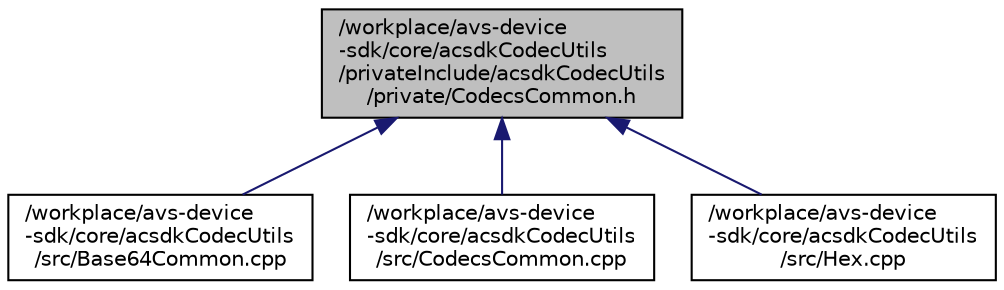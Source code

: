 digraph "/workplace/avs-device-sdk/core/acsdkCodecUtils/privateInclude/acsdkCodecUtils/private/CodecsCommon.h"
{
 // LATEX_PDF_SIZE
  edge [fontname="Helvetica",fontsize="10",labelfontname="Helvetica",labelfontsize="10"];
  node [fontname="Helvetica",fontsize="10",shape=record];
  Node1 [label="/workplace/avs-device\l-sdk/core/acsdkCodecUtils\l/privateInclude/acsdkCodecUtils\l/private/CodecsCommon.h",height=0.2,width=0.4,color="black", fillcolor="grey75", style="filled", fontcolor="black",tooltip=" "];
  Node1 -> Node2 [dir="back",color="midnightblue",fontsize="10",style="solid",fontname="Helvetica"];
  Node2 [label="/workplace/avs-device\l-sdk/core/acsdkCodecUtils\l/src/Base64Common.cpp",height=0.2,width=0.4,color="black", fillcolor="white", style="filled",URL="$_base64_common_8cpp.html",tooltip=" "];
  Node1 -> Node3 [dir="back",color="midnightblue",fontsize="10",style="solid",fontname="Helvetica"];
  Node3 [label="/workplace/avs-device\l-sdk/core/acsdkCodecUtils\l/src/CodecsCommon.cpp",height=0.2,width=0.4,color="black", fillcolor="white", style="filled",URL="$_codecs_common_8cpp.html",tooltip=" "];
  Node1 -> Node4 [dir="back",color="midnightblue",fontsize="10",style="solid",fontname="Helvetica"];
  Node4 [label="/workplace/avs-device\l-sdk/core/acsdkCodecUtils\l/src/Hex.cpp",height=0.2,width=0.4,color="black", fillcolor="white", style="filled",URL="$_hex_8cpp.html",tooltip=" "];
}
